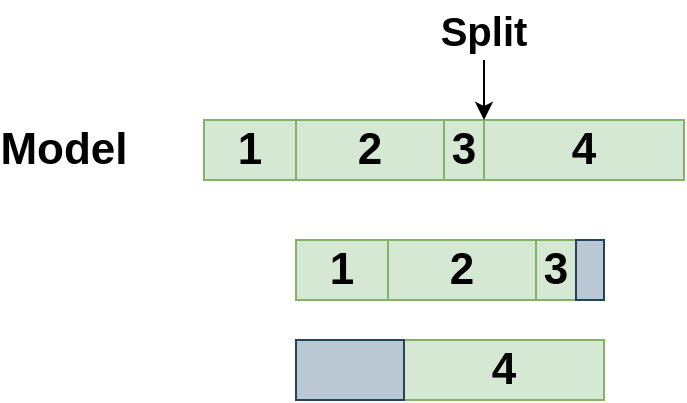 <mxfile version="20.7.4" type="device"><diagram id="85U_Mk2iWbLEjk08KLwo" name="第 1 页"><mxGraphModel dx="627" dy="496" grid="1" gridSize="10" guides="1" tooltips="1" connect="1" arrows="1" fold="1" page="1" pageScale="1" pageWidth="827" pageHeight="1169" math="0" shadow="0"><root><mxCell id="0"/><mxCell id="1" parent="0"/><mxCell id="nqvy8mObDX1iI7XeH27y-1" value="&lt;b style=&quot;font-size: 22px;&quot;&gt;2&lt;/b&gt;" style="rounded=0;whiteSpace=wrap;html=1;fillColor=#d5e8d4;strokeColor=#82b366;fontSize=22;" vertex="1" parent="1"><mxGeometry x="276" y="410" width="74" height="30" as="geometry"/></mxCell><mxCell id="nqvy8mObDX1iI7XeH27y-2" value="&lt;b style=&quot;font-size: 22px;&quot;&gt;4&lt;/b&gt;" style="rounded=0;whiteSpace=wrap;html=1;fillColor=#d5e8d4;strokeColor=#82b366;fontSize=22;" vertex="1" parent="1"><mxGeometry x="370" y="410" width="100" height="30" as="geometry"/></mxCell><mxCell id="nqvy8mObDX1iI7XeH27y-3" value="1" style="rounded=0;whiteSpace=wrap;html=1;fillColor=#d5e8d4;strokeColor=#82b366;fontStyle=1;fontSize=22;" vertex="1" parent="1"><mxGeometry x="230" y="410" width="46" height="30" as="geometry"/></mxCell><mxCell id="nqvy8mObDX1iI7XeH27y-4" value="&lt;b style=&quot;font-size: 22px;&quot;&gt;3&lt;/b&gt;" style="rounded=0;whiteSpace=wrap;html=1;fillColor=#d5e8d4;strokeColor=#82b366;fontSize=22;" vertex="1" parent="1"><mxGeometry x="350" y="410" width="20" height="30" as="geometry"/></mxCell><mxCell id="nqvy8mObDX1iI7XeH27y-5" value="&lt;b style=&quot;font-size: 22px;&quot;&gt;Model&lt;/b&gt;" style="text;strokeColor=none;align=center;fillColor=none;html=1;verticalAlign=middle;whiteSpace=wrap;rounded=0;strokeWidth=4;fontSize=22;" vertex="1" parent="1"><mxGeometry x="130" y="410" width="60" height="30" as="geometry"/></mxCell><mxCell id="nqvy8mObDX1iI7XeH27y-8" style="edgeStyle=orthogonalEdgeStyle;rounded=0;orthogonalLoop=1;jettySize=auto;html=1;entryX=1;entryY=0;entryDx=0;entryDy=0;fontSize=20;" edge="1" parent="1" source="nqvy8mObDX1iI7XeH27y-6" target="nqvy8mObDX1iI7XeH27y-4"><mxGeometry relative="1" as="geometry"/></mxCell><mxCell id="nqvy8mObDX1iI7XeH27y-6" value="&lt;b style=&quot;font-size: 20px;&quot;&gt;Split&lt;/b&gt;" style="text;strokeColor=none;align=center;fillColor=none;html=1;verticalAlign=middle;whiteSpace=wrap;rounded=0;strokeWidth=4;fontSize=20;" vertex="1" parent="1"><mxGeometry x="340" y="350" width="60" height="30" as="geometry"/></mxCell><mxCell id="nqvy8mObDX1iI7XeH27y-9" value="&lt;b style=&quot;font-size: 22px;&quot;&gt;2&lt;/b&gt;" style="rounded=0;whiteSpace=wrap;html=1;fillColor=#d5e8d4;strokeColor=#82b366;fontSize=22;" vertex="1" parent="1"><mxGeometry x="322" y="470" width="74" height="30" as="geometry"/></mxCell><mxCell id="nqvy8mObDX1iI7XeH27y-10" value="1" style="rounded=0;whiteSpace=wrap;html=1;fillColor=#d5e8d4;strokeColor=#82b366;fontStyle=1;fontSize=22;" vertex="1" parent="1"><mxGeometry x="276" y="470" width="46" height="30" as="geometry"/></mxCell><mxCell id="nqvy8mObDX1iI7XeH27y-11" value="&lt;b style=&quot;font-size: 22px;&quot;&gt;3&lt;/b&gt;" style="rounded=0;whiteSpace=wrap;html=1;fillColor=#d5e8d4;strokeColor=#82b366;fontSize=22;" vertex="1" parent="1"><mxGeometry x="396" y="470" width="20" height="30" as="geometry"/></mxCell><mxCell id="nqvy8mObDX1iI7XeH27y-12" value="&lt;b style=&quot;font-size: 22px;&quot;&gt;4&lt;/b&gt;" style="rounded=0;whiteSpace=wrap;html=1;fillColor=#d5e8d4;strokeColor=#82b366;fontSize=22;" vertex="1" parent="1"><mxGeometry x="330" y="520" width="100" height="30" as="geometry"/></mxCell><mxCell id="nqvy8mObDX1iI7XeH27y-13" value="" style="rounded=0;whiteSpace=wrap;html=1;fillColor=#bac8d3;strokeColor=#23445d;fontStyle=1;fontSize=22;" vertex="1" parent="1"><mxGeometry x="416" y="470" width="14" height="30" as="geometry"/></mxCell><mxCell id="nqvy8mObDX1iI7XeH27y-15" value="" style="rounded=0;whiteSpace=wrap;html=1;fillColor=#bac8d3;strokeColor=#23445d;fontStyle=1;fontSize=22;" vertex="1" parent="1"><mxGeometry x="276" y="520" width="54" height="30" as="geometry"/></mxCell></root></mxGraphModel></diagram></mxfile>